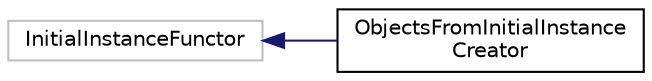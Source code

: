 digraph "Graphical Class Hierarchy"
{
  edge [fontname="Helvetica",fontsize="10",labelfontname="Helvetica",labelfontsize="10"];
  node [fontname="Helvetica",fontsize="10",shape=record];
  rankdir="LR";
  Node1 [label="InitialInstanceFunctor",height=0.2,width=0.4,color="grey75", fillcolor="white", style="filled"];
  Node1 -> Node2 [dir="back",color="midnightblue",fontsize="10",style="solid",fontname="Helvetica"];
  Node2 [label="ObjectsFromInitialInstance\lCreator",height=0.2,width=0.4,color="black", fillcolor="white", style="filled",URL="$db/dea/class_objects_from_initial_instance_creator.html",tooltip="Internal Tool class used by RuntimeScene::CreateObjectsFrom. "];
}
